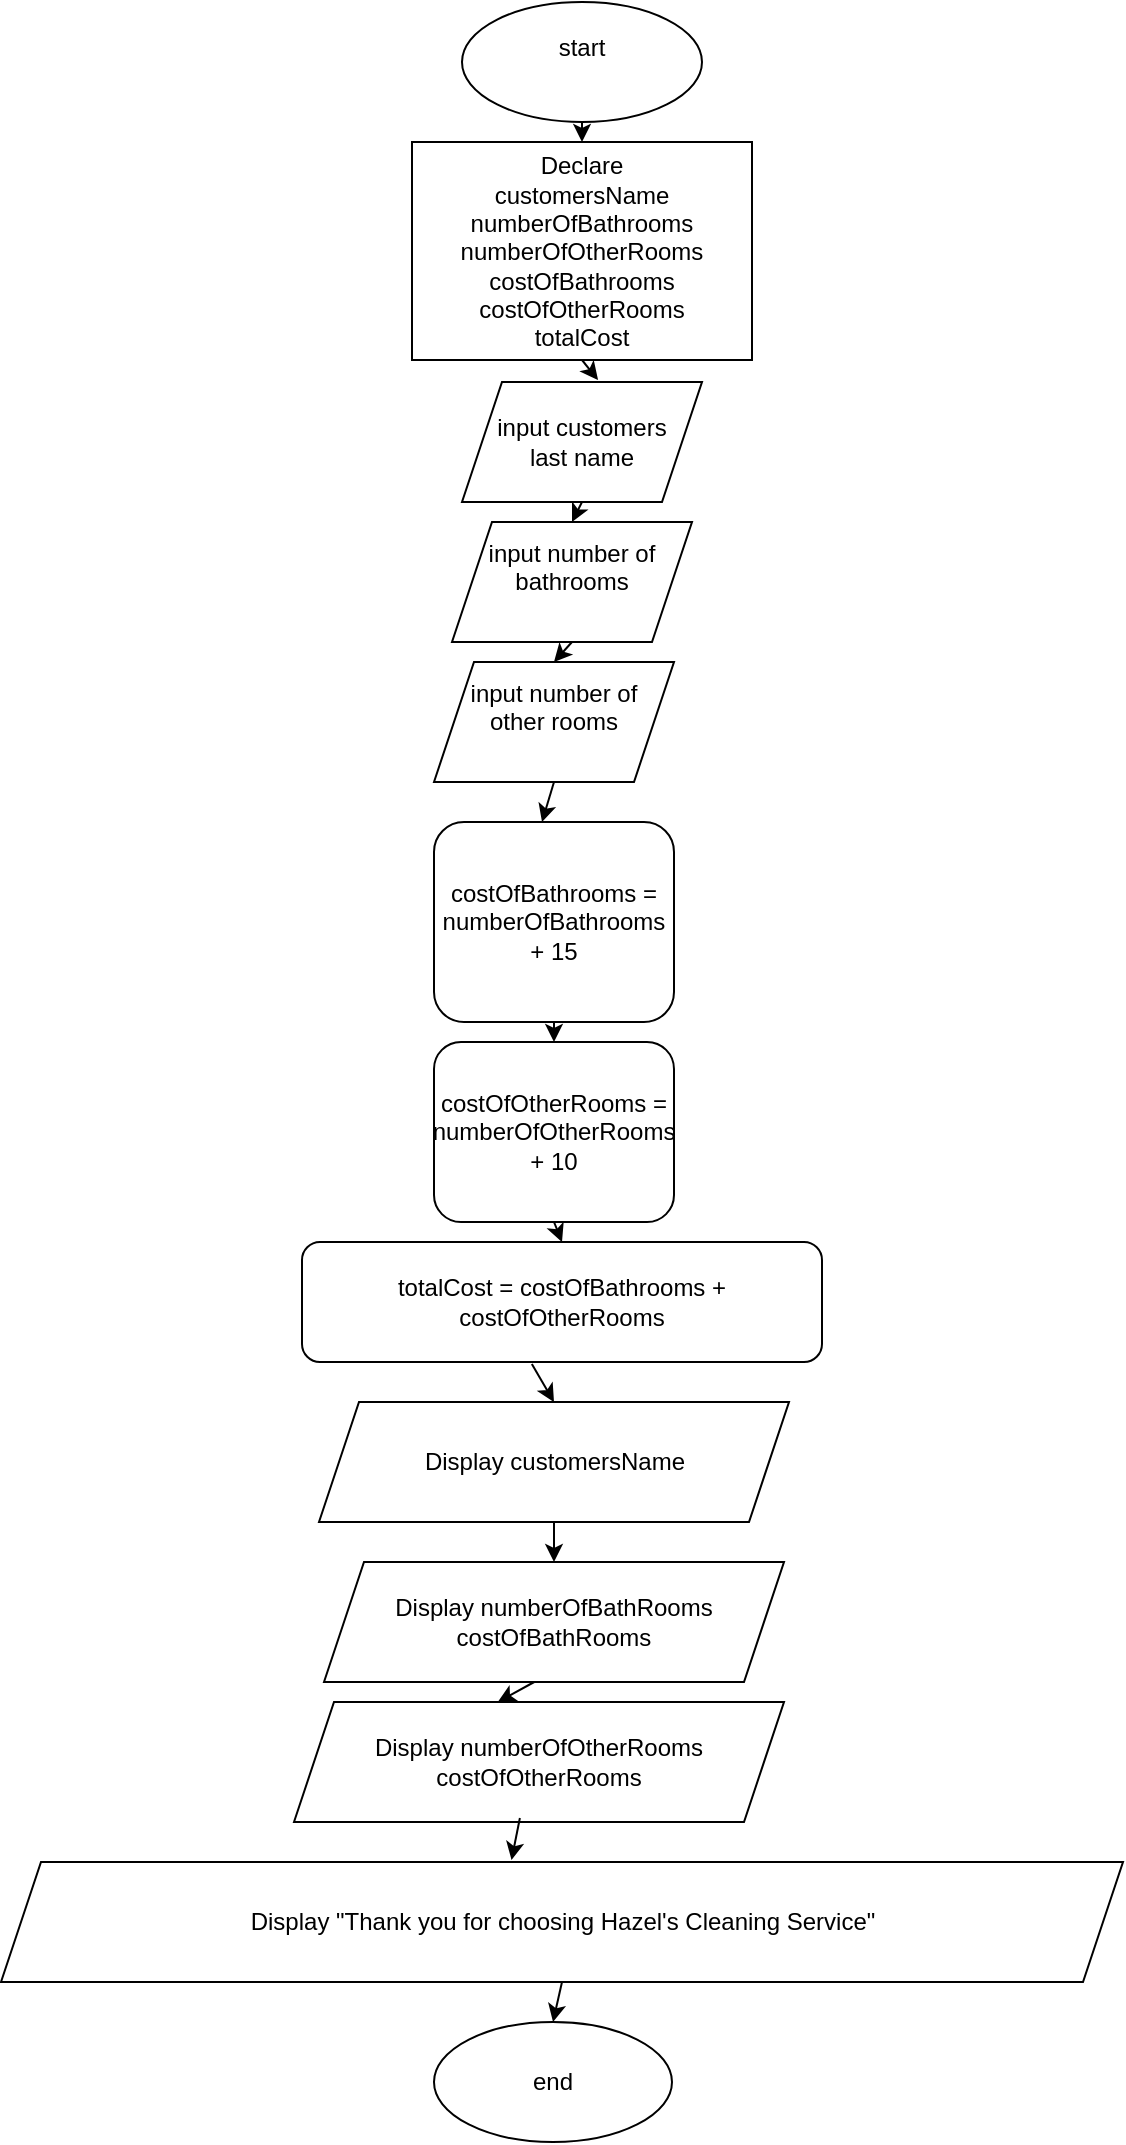 <mxfile version="24.7.17">
  <diagram name="Page-1" id="4lHLEvzcSzLCaUBc6P2Y">
    <mxGraphModel dx="1114" dy="659" grid="1" gridSize="10" guides="1" tooltips="1" connect="1" arrows="1" fold="1" page="1" pageScale="1" pageWidth="850" pageHeight="1100" math="0" shadow="0">
      <root>
        <mxCell id="0" />
        <mxCell id="1" parent="0" />
        <mxCell id="DHKdyEClvsmOkn8ntHSH-1" value="start&lt;div&gt;&lt;br&gt;&lt;/div&gt;" style="ellipse;whiteSpace=wrap;html=1;" parent="1" vertex="1">
          <mxGeometry x="335" width="120" height="60" as="geometry" />
        </mxCell>
        <mxCell id="DHKdyEClvsmOkn8ntHSH-3" value="input number of bathrooms&lt;div&gt;&lt;br&gt;&lt;/div&gt;" style="shape=parallelogram;perimeter=parallelogramPerimeter;whiteSpace=wrap;html=1;fixedSize=1;" parent="1" vertex="1">
          <mxGeometry x="330" y="260" width="120" height="60" as="geometry" />
        </mxCell>
        <mxCell id="DHKdyEClvsmOkn8ntHSH-4" value="input number of&lt;div&gt;other rooms&lt;/div&gt;&lt;div&gt;&lt;br&gt;&lt;/div&gt;" style="shape=parallelogram;perimeter=parallelogramPerimeter;whiteSpace=wrap;html=1;fixedSize=1;" parent="1" vertex="1">
          <mxGeometry x="321" y="330" width="120" height="60" as="geometry" />
        </mxCell>
        <mxCell id="DHKdyEClvsmOkn8ntHSH-5" value="input customers&lt;div&gt;last name&lt;/div&gt;" style="shape=parallelogram;perimeter=parallelogramPerimeter;whiteSpace=wrap;html=1;fixedSize=1;" parent="1" vertex="1">
          <mxGeometry x="335" y="190" width="120" height="60" as="geometry" />
        </mxCell>
        <mxCell id="DHKdyEClvsmOkn8ntHSH-6" value="&lt;div&gt;&lt;span style=&quot;background-color: initial;&quot;&gt;costOfBathrooms = numberOfBathrooms + 15&lt;/span&gt;&lt;br&gt;&lt;/div&gt;" style="rounded=1;whiteSpace=wrap;html=1;" parent="1" vertex="1">
          <mxGeometry x="321" y="410" width="120" height="100" as="geometry" />
        </mxCell>
        <mxCell id="DHKdyEClvsmOkn8ntHSH-7" value="Declare&lt;div&gt;customersName&lt;/div&gt;&lt;div&gt;numberOfBathrooms&lt;/div&gt;&lt;div&gt;numberOfOtherRooms&lt;/div&gt;&lt;div&gt;costOfBathrooms&lt;/div&gt;&lt;div&gt;costOfOtherRooms&lt;/div&gt;&lt;div&gt;totalCost&lt;/div&gt;" style="rounded=0;whiteSpace=wrap;html=1;" parent="1" vertex="1">
          <mxGeometry x="310" y="70" width="170" height="109" as="geometry" />
        </mxCell>
        <mxCell id="DHKdyEClvsmOkn8ntHSH-9" value="&lt;div&gt;&lt;span style=&quot;background-color: initial;&quot;&gt;costOfOtherRooms = numberOfOtherRooms + 10&lt;/span&gt;&lt;br&gt;&lt;/div&gt;" style="rounded=1;whiteSpace=wrap;html=1;" parent="1" vertex="1">
          <mxGeometry x="321" y="520" width="120" height="90" as="geometry" />
        </mxCell>
        <mxCell id="DHKdyEClvsmOkn8ntHSH-24" value="Display numberOfBathRooms&lt;div&gt;costOfBathRooms&lt;/div&gt;" style="shape=parallelogram;perimeter=parallelogramPerimeter;whiteSpace=wrap;html=1;fixedSize=1;" parent="1" vertex="1">
          <mxGeometry x="266" y="780" width="230" height="60" as="geometry" />
        </mxCell>
        <mxCell id="DHKdyEClvsmOkn8ntHSH-25" value="Display numberOfOtherRooms&lt;div&gt;costOfOtherRooms&lt;/div&gt;" style="shape=parallelogram;perimeter=parallelogramPerimeter;whiteSpace=wrap;html=1;fixedSize=1;" parent="1" vertex="1">
          <mxGeometry x="251" y="850" width="245" height="60" as="geometry" />
        </mxCell>
        <mxCell id="DHKdyEClvsmOkn8ntHSH-26" value="Display customersName" style="shape=parallelogram;perimeter=parallelogramPerimeter;whiteSpace=wrap;html=1;fixedSize=1;" parent="1" vertex="1">
          <mxGeometry x="263.5" y="700" width="235" height="60" as="geometry" />
        </mxCell>
        <mxCell id="DHKdyEClvsmOkn8ntHSH-27" value="totalCost = costOfBathrooms + costOfOtherRooms" style="rounded=1;whiteSpace=wrap;html=1;" parent="1" vertex="1">
          <mxGeometry x="255" y="620" width="260" height="60" as="geometry" />
        </mxCell>
        <mxCell id="DHKdyEClvsmOkn8ntHSH-29" value="Display &quot;Thank you for choosing Hazel&#39;s Cleaning Service&quot;" style="shape=parallelogram;perimeter=parallelogramPerimeter;whiteSpace=wrap;html=1;fixedSize=1;" parent="1" vertex="1">
          <mxGeometry x="104.5" y="930" width="561" height="60" as="geometry" />
        </mxCell>
        <mxCell id="DHKdyEClvsmOkn8ntHSH-30" value="end" style="ellipse;whiteSpace=wrap;html=1;" parent="1" vertex="1">
          <mxGeometry x="321" y="1010" width="119" height="60" as="geometry" />
        </mxCell>
        <mxCell id="DHKdyEClvsmOkn8ntHSH-32" value="" style="endArrow=classic;html=1;rounded=0;exitX=0.5;exitY=1;exitDx=0;exitDy=0;entryX=0.5;entryY=0;entryDx=0;entryDy=0;" parent="1" source="DHKdyEClvsmOkn8ntHSH-1" target="DHKdyEClvsmOkn8ntHSH-7" edge="1">
          <mxGeometry width="50" height="50" relative="1" as="geometry">
            <mxPoint x="480" y="160" as="sourcePoint" />
            <mxPoint x="530" y="110" as="targetPoint" />
          </mxGeometry>
        </mxCell>
        <mxCell id="DHKdyEClvsmOkn8ntHSH-33" value="" style="endArrow=classic;html=1;rounded=0;exitX=0.5;exitY=1;exitDx=0;exitDy=0;entryX=0.567;entryY=-0.017;entryDx=0;entryDy=0;entryPerimeter=0;" parent="1" source="DHKdyEClvsmOkn8ntHSH-7" target="DHKdyEClvsmOkn8ntHSH-5" edge="1">
          <mxGeometry width="50" height="50" relative="1" as="geometry">
            <mxPoint x="480" y="160" as="sourcePoint" />
            <mxPoint x="530" y="110" as="targetPoint" />
          </mxGeometry>
        </mxCell>
        <mxCell id="DHKdyEClvsmOkn8ntHSH-34" value="" style="endArrow=classic;html=1;rounded=0;exitX=0.5;exitY=1;exitDx=0;exitDy=0;entryX=0.5;entryY=0;entryDx=0;entryDy=0;" parent="1" source="DHKdyEClvsmOkn8ntHSH-5" target="DHKdyEClvsmOkn8ntHSH-3" edge="1">
          <mxGeometry width="50" height="50" relative="1" as="geometry">
            <mxPoint x="480" y="160" as="sourcePoint" />
            <mxPoint x="530" y="110" as="targetPoint" />
          </mxGeometry>
        </mxCell>
        <mxCell id="DHKdyEClvsmOkn8ntHSH-35" value="" style="endArrow=classic;html=1;rounded=0;exitX=0.5;exitY=1;exitDx=0;exitDy=0;entryX=0.5;entryY=0;entryDx=0;entryDy=0;" parent="1" source="DHKdyEClvsmOkn8ntHSH-3" target="DHKdyEClvsmOkn8ntHSH-4" edge="1">
          <mxGeometry width="50" height="50" relative="1" as="geometry">
            <mxPoint x="480" y="400" as="sourcePoint" />
            <mxPoint x="530" y="350" as="targetPoint" />
          </mxGeometry>
        </mxCell>
        <mxCell id="DHKdyEClvsmOkn8ntHSH-36" value="" style="endArrow=classic;html=1;rounded=0;exitX=0.5;exitY=1;exitDx=0;exitDy=0;entryX=0.45;entryY=0;entryDx=0;entryDy=0;entryPerimeter=0;" parent="1" source="DHKdyEClvsmOkn8ntHSH-4" target="DHKdyEClvsmOkn8ntHSH-6" edge="1">
          <mxGeometry width="50" height="50" relative="1" as="geometry">
            <mxPoint x="480" y="400" as="sourcePoint" />
            <mxPoint x="530" y="350" as="targetPoint" />
          </mxGeometry>
        </mxCell>
        <mxCell id="DHKdyEClvsmOkn8ntHSH-37" value="" style="endArrow=classic;html=1;rounded=0;exitX=0.5;exitY=1;exitDx=0;exitDy=0;entryX=0.5;entryY=0;entryDx=0;entryDy=0;" parent="1" source="DHKdyEClvsmOkn8ntHSH-6" target="DHKdyEClvsmOkn8ntHSH-9" edge="1">
          <mxGeometry width="50" height="50" relative="1" as="geometry">
            <mxPoint x="480" y="400" as="sourcePoint" />
            <mxPoint x="530" y="350" as="targetPoint" />
          </mxGeometry>
        </mxCell>
        <mxCell id="DHKdyEClvsmOkn8ntHSH-38" value="" style="endArrow=classic;html=1;rounded=0;exitX=0.5;exitY=1;exitDx=0;exitDy=0;entryX=0.5;entryY=0;entryDx=0;entryDy=0;" parent="1" source="DHKdyEClvsmOkn8ntHSH-9" target="DHKdyEClvsmOkn8ntHSH-27" edge="1">
          <mxGeometry width="50" height="50" relative="1" as="geometry">
            <mxPoint x="480" y="640" as="sourcePoint" />
            <mxPoint x="530" y="590" as="targetPoint" />
          </mxGeometry>
        </mxCell>
        <mxCell id="DHKdyEClvsmOkn8ntHSH-39" value="" style="endArrow=classic;html=1;rounded=0;exitX=0.442;exitY=1.017;exitDx=0;exitDy=0;exitPerimeter=0;entryX=0.5;entryY=0;entryDx=0;entryDy=0;" parent="1" source="DHKdyEClvsmOkn8ntHSH-27" target="DHKdyEClvsmOkn8ntHSH-26" edge="1">
          <mxGeometry width="50" height="50" relative="1" as="geometry">
            <mxPoint x="480" y="760" as="sourcePoint" />
            <mxPoint x="530" y="710" as="targetPoint" />
          </mxGeometry>
        </mxCell>
        <mxCell id="DHKdyEClvsmOkn8ntHSH-40" value="" style="endArrow=classic;html=1;rounded=0;exitX=0.5;exitY=1;exitDx=0;exitDy=0;entryX=0.5;entryY=0;entryDx=0;entryDy=0;" parent="1" source="DHKdyEClvsmOkn8ntHSH-26" target="DHKdyEClvsmOkn8ntHSH-24" edge="1">
          <mxGeometry width="50" height="50" relative="1" as="geometry">
            <mxPoint x="480" y="760" as="sourcePoint" />
            <mxPoint x="530" y="710" as="targetPoint" />
          </mxGeometry>
        </mxCell>
        <mxCell id="DHKdyEClvsmOkn8ntHSH-41" value="" style="endArrow=classic;html=1;rounded=0;exitX=0.457;exitY=1;exitDx=0;exitDy=0;exitPerimeter=0;entryX=0.416;entryY=0;entryDx=0;entryDy=0;entryPerimeter=0;" parent="1" source="DHKdyEClvsmOkn8ntHSH-24" target="DHKdyEClvsmOkn8ntHSH-25" edge="1">
          <mxGeometry width="50" height="50" relative="1" as="geometry">
            <mxPoint x="480" y="1000" as="sourcePoint" />
            <mxPoint x="410" y="870" as="targetPoint" />
          </mxGeometry>
        </mxCell>
        <mxCell id="DHKdyEClvsmOkn8ntHSH-42" value="" style="endArrow=classic;html=1;rounded=0;exitX=0.461;exitY=0.967;exitDx=0;exitDy=0;exitPerimeter=0;entryX=0.455;entryY=-0.017;entryDx=0;entryDy=0;entryPerimeter=0;" parent="1" source="DHKdyEClvsmOkn8ntHSH-25" target="DHKdyEClvsmOkn8ntHSH-29" edge="1">
          <mxGeometry width="50" height="50" relative="1" as="geometry">
            <mxPoint x="480" y="1000" as="sourcePoint" />
            <mxPoint x="530" y="950" as="targetPoint" />
          </mxGeometry>
        </mxCell>
        <mxCell id="DHKdyEClvsmOkn8ntHSH-43" value="" style="endArrow=classic;html=1;rounded=0;exitX=0.5;exitY=1;exitDx=0;exitDy=0;entryX=0.5;entryY=0;entryDx=0;entryDy=0;" parent="1" source="DHKdyEClvsmOkn8ntHSH-29" target="DHKdyEClvsmOkn8ntHSH-30" edge="1">
          <mxGeometry width="50" height="50" relative="1" as="geometry">
            <mxPoint x="480" y="1000" as="sourcePoint" />
            <mxPoint x="530" y="950" as="targetPoint" />
          </mxGeometry>
        </mxCell>
      </root>
    </mxGraphModel>
  </diagram>
</mxfile>
